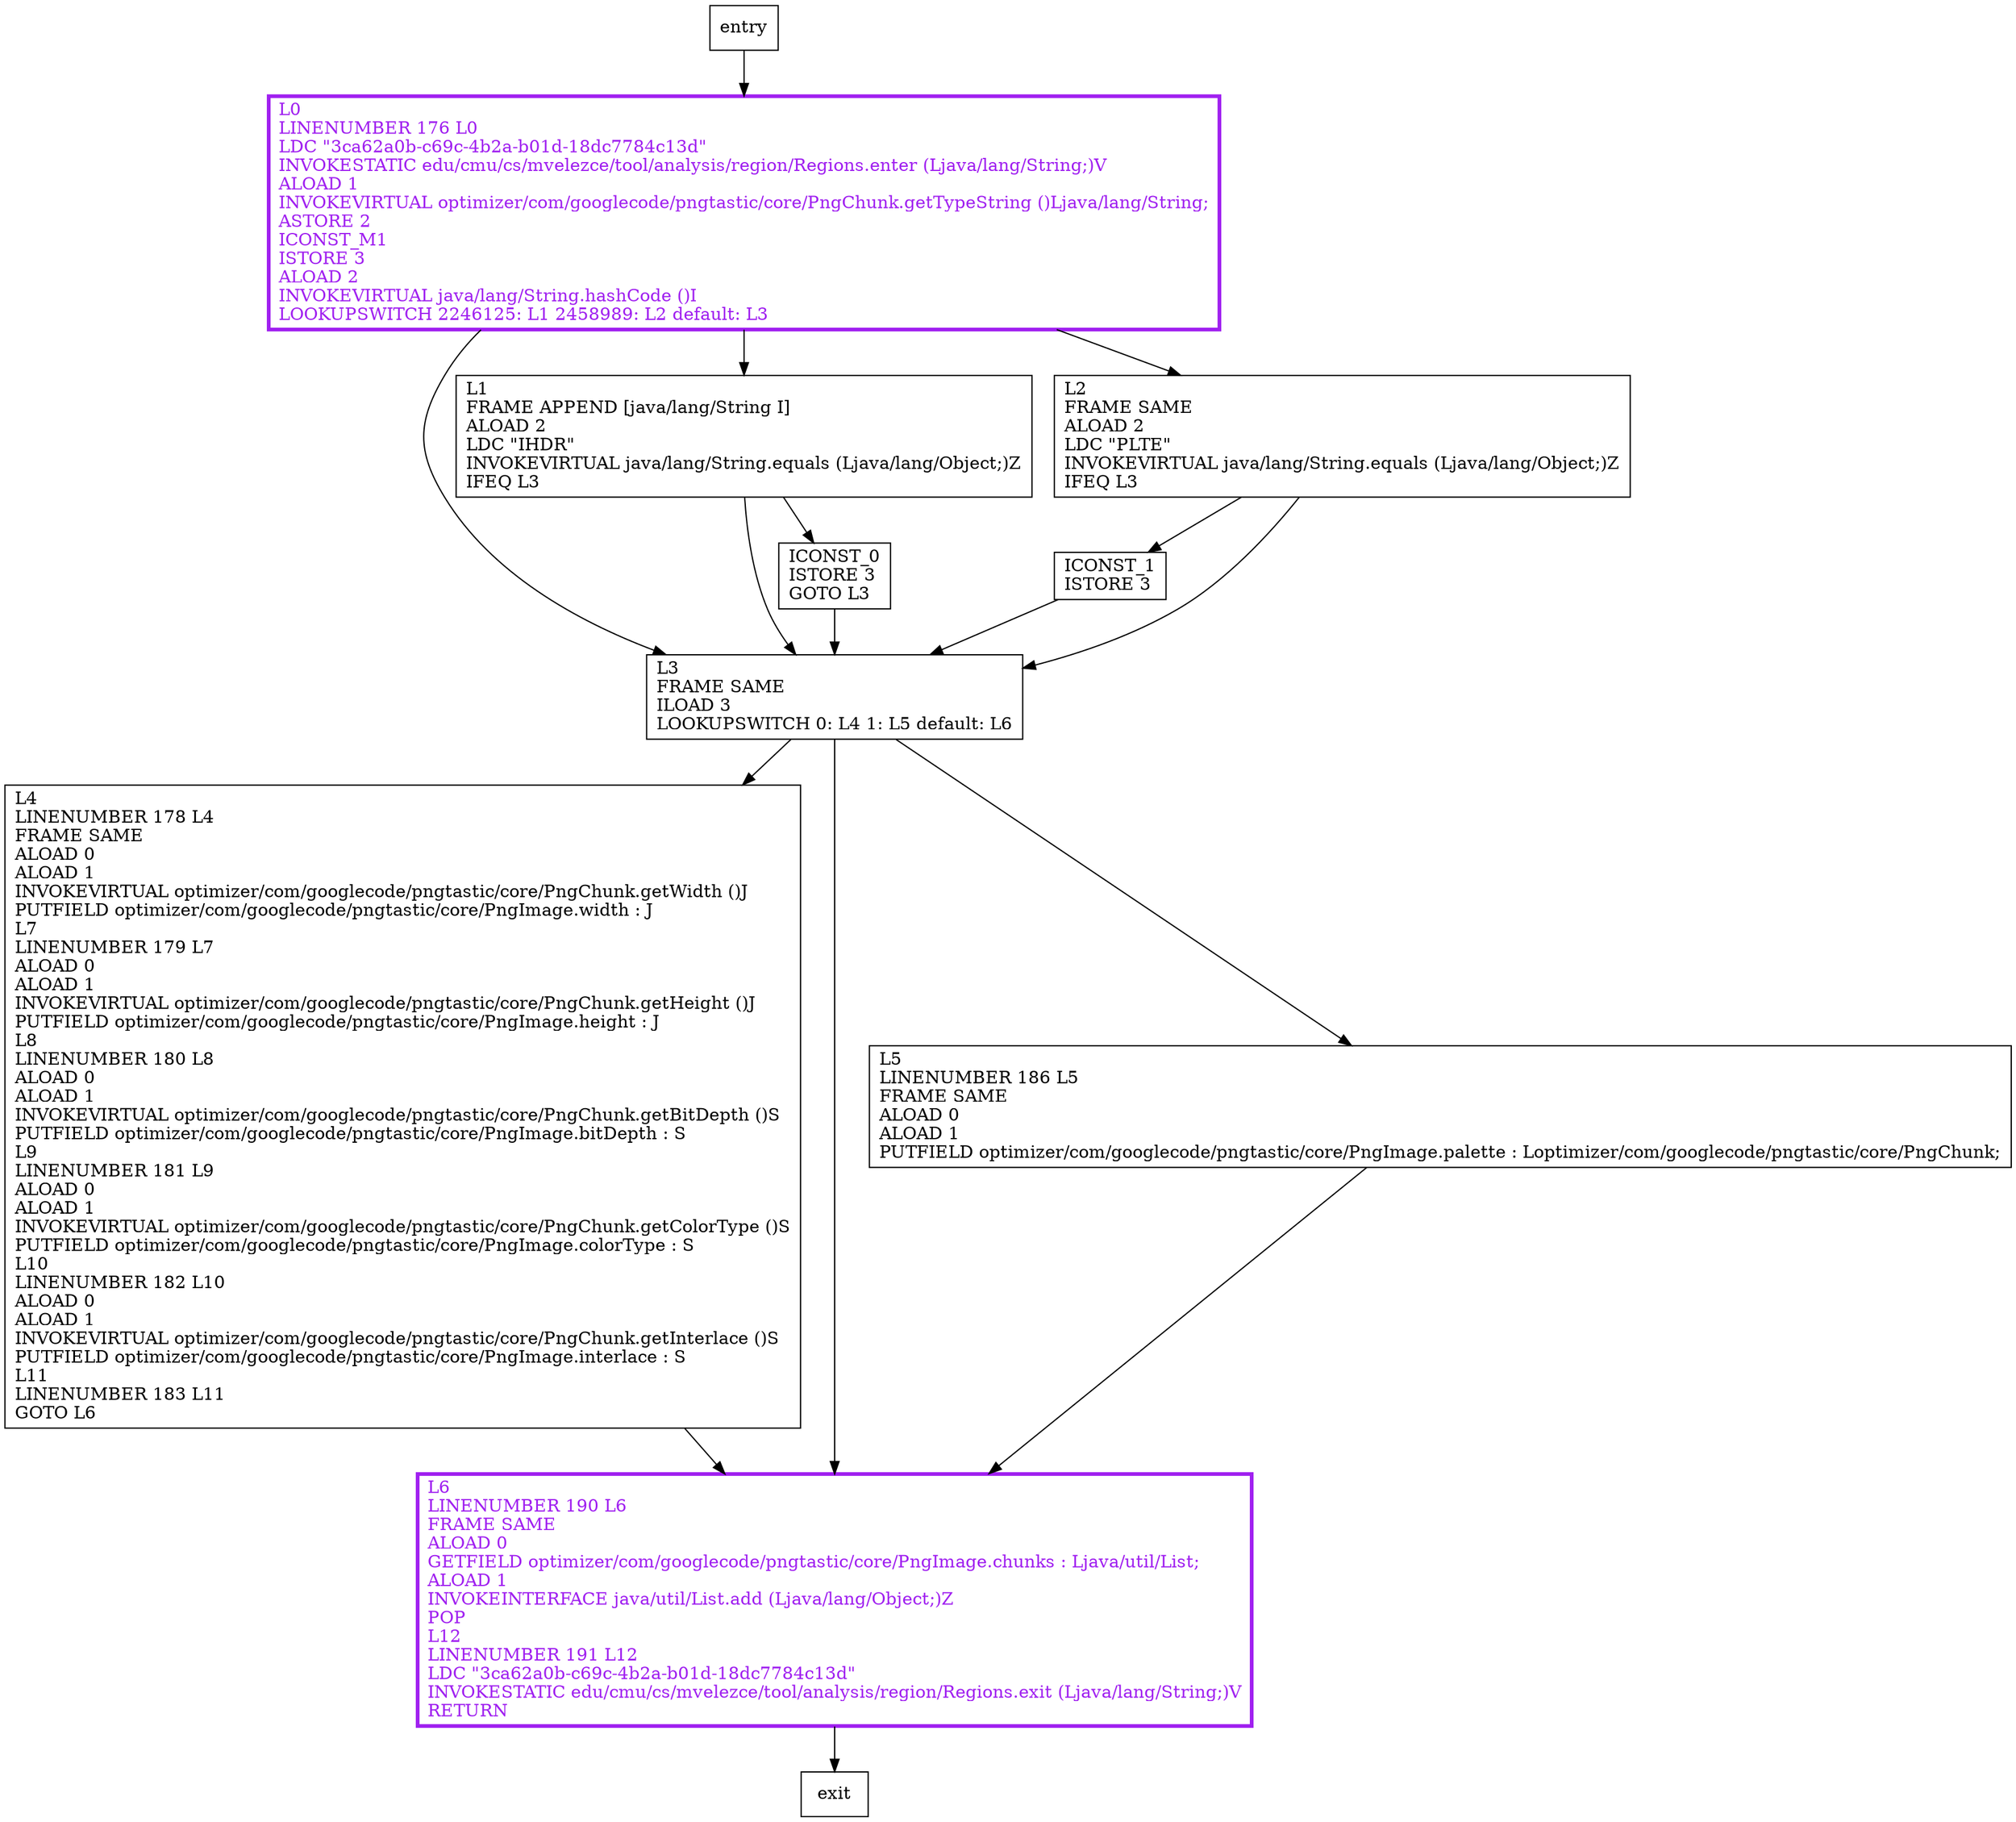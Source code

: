 digraph addChunk {
node [shape=record];
1516582359 [label="ICONST_1\lISTORE 3\l"];
1746452322 [label="L3\lFRAME SAME\lILOAD 3\lLOOKUPSWITCH
      0: L4
      1: L5
      default: L6\l"];
1188587205 [label="L4\lLINENUMBER 178 L4\lFRAME SAME\lALOAD 0\lALOAD 1\lINVOKEVIRTUAL optimizer/com/googlecode/pngtastic/core/PngChunk.getWidth ()J\lPUTFIELD optimizer/com/googlecode/pngtastic/core/PngImage.width : J\lL7\lLINENUMBER 179 L7\lALOAD 0\lALOAD 1\lINVOKEVIRTUAL optimizer/com/googlecode/pngtastic/core/PngChunk.getHeight ()J\lPUTFIELD optimizer/com/googlecode/pngtastic/core/PngImage.height : J\lL8\lLINENUMBER 180 L8\lALOAD 0\lALOAD 1\lINVOKEVIRTUAL optimizer/com/googlecode/pngtastic/core/PngChunk.getBitDepth ()S\lPUTFIELD optimizer/com/googlecode/pngtastic/core/PngImage.bitDepth : S\lL9\lLINENUMBER 181 L9\lALOAD 0\lALOAD 1\lINVOKEVIRTUAL optimizer/com/googlecode/pngtastic/core/PngChunk.getColorType ()S\lPUTFIELD optimizer/com/googlecode/pngtastic/core/PngImage.colorType : S\lL10\lLINENUMBER 182 L10\lALOAD 0\lALOAD 1\lINVOKEVIRTUAL optimizer/com/googlecode/pngtastic/core/PngChunk.getInterlace ()S\lPUTFIELD optimizer/com/googlecode/pngtastic/core/PngImage.interlace : S\lL11\lLINENUMBER 183 L11\lGOTO L6\l"];
1201098447 [label="L0\lLINENUMBER 176 L0\lLDC \"3ca62a0b-c69c-4b2a-b01d-18dc7784c13d\"\lINVOKESTATIC edu/cmu/cs/mvelezce/tool/analysis/region/Regions.enter (Ljava/lang/String;)V\lALOAD 1\lINVOKEVIRTUAL optimizer/com/googlecode/pngtastic/core/PngChunk.getTypeString ()Ljava/lang/String;\lASTORE 2\lICONST_M1\lISTORE 3\lALOAD 2\lINVOKEVIRTUAL java/lang/String.hashCode ()I\lLOOKUPSWITCH
      2246125: L1
      2458989: L2
      default: L3\l"];
2007726063 [label="ICONST_0\lISTORE 3\lGOTO L3\l"];
1901229214 [label="L6\lLINENUMBER 190 L6\lFRAME SAME\lALOAD 0\lGETFIELD optimizer/com/googlecode/pngtastic/core/PngImage.chunks : Ljava/util/List;\lALOAD 1\lINVOKEINTERFACE java/util/List.add (Ljava/lang/Object;)Z\lPOP\lL12\lLINENUMBER 191 L12\lLDC \"3ca62a0b-c69c-4b2a-b01d-18dc7784c13d\"\lINVOKESTATIC edu/cmu/cs/mvelezce/tool/analysis/region/Regions.exit (Ljava/lang/String;)V\lRETURN\l"];
1793091070 [label="L5\lLINENUMBER 186 L5\lFRAME SAME\lALOAD 0\lALOAD 1\lPUTFIELD optimizer/com/googlecode/pngtastic/core/PngImage.palette : Loptimizer/com/googlecode/pngtastic/core/PngChunk;\l"];
1567542867 [label="L1\lFRAME APPEND [java/lang/String I]\lALOAD 2\lLDC \"IHDR\"\lINVOKEVIRTUAL java/lang/String.equals (Ljava/lang/Object;)Z\lIFEQ L3\l"];
171417936 [label="L2\lFRAME SAME\lALOAD 2\lLDC \"PLTE\"\lINVOKEVIRTUAL java/lang/String.equals (Ljava/lang/Object;)Z\lIFEQ L3\l"];
entry;
exit;
1516582359 -> 1746452322;
entry -> 1201098447;
1746452322 -> 1188587205;
1746452322 -> 1901229214;
1746452322 -> 1793091070;
1188587205 -> 1901229214;
1201098447 -> 1746452322;
1201098447 -> 1567542867;
1201098447 -> 171417936;
2007726063 -> 1746452322;
1901229214 -> exit;
1793091070 -> 1901229214;
1567542867 -> 1746452322;
1567542867 -> 2007726063;
171417936 -> 1516582359;
171417936 -> 1746452322;
1201098447[fontcolor="purple", penwidth=3, color="purple"];
1901229214[fontcolor="purple", penwidth=3, color="purple"];
}
